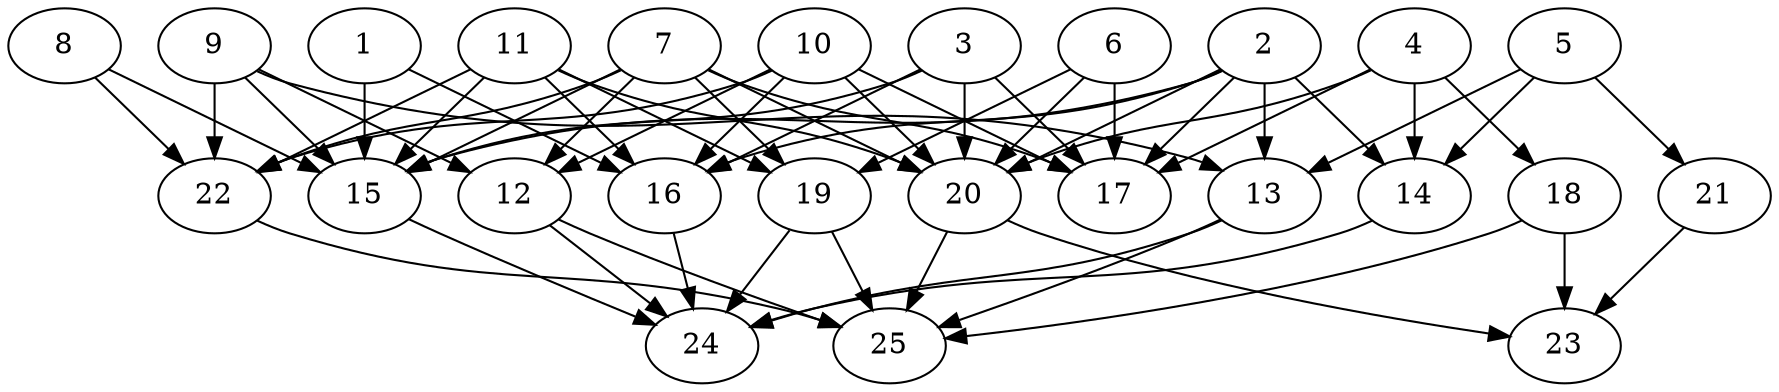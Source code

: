// DAG automatically generated by daggen at Thu Oct  3 14:00:39 2019
// ./daggen --dot -n 25 --ccr 0.4 --fat 0.7 --regular 0.5 --density 0.6 --mindata 5242880 --maxdata 52428800 
digraph G {
  1 [size="113976320", alpha="0.07", expect_size="45590528"] 
  1 -> 15 [size ="45590528"]
  1 -> 16 [size ="45590528"]
  2 [size="25384960", alpha="0.03", expect_size="10153984"] 
  2 -> 13 [size ="10153984"]
  2 -> 14 [size ="10153984"]
  2 -> 15 [size ="10153984"]
  2 -> 16 [size ="10153984"]
  2 -> 17 [size ="10153984"]
  2 -> 20 [size ="10153984"]
  3 [size="108357120", alpha="0.04", expect_size="43342848"] 
  3 -> 15 [size ="43342848"]
  3 -> 16 [size ="43342848"]
  3 -> 17 [size ="43342848"]
  3 -> 20 [size ="43342848"]
  4 [size="17131520", alpha="0.01", expect_size="6852608"] 
  4 -> 14 [size ="6852608"]
  4 -> 17 [size ="6852608"]
  4 -> 18 [size ="6852608"]
  4 -> 20 [size ="6852608"]
  5 [size="115543040", alpha="0.00", expect_size="46217216"] 
  5 -> 13 [size ="46217216"]
  5 -> 14 [size ="46217216"]
  5 -> 21 [size ="46217216"]
  6 [size="101056000", alpha="0.14", expect_size="40422400"] 
  6 -> 17 [size ="40422400"]
  6 -> 19 [size ="40422400"]
  6 -> 20 [size ="40422400"]
  7 [size="21949440", alpha="0.17", expect_size="8779776"] 
  7 -> 12 [size ="8779776"]
  7 -> 15 [size ="8779776"]
  7 -> 17 [size ="8779776"]
  7 -> 19 [size ="8779776"]
  7 -> 20 [size ="8779776"]
  7 -> 22 [size ="8779776"]
  8 [size="120133120", alpha="0.17", expect_size="48053248"] 
  8 -> 15 [size ="48053248"]
  8 -> 22 [size ="48053248"]
  9 [size="117416960", alpha="0.10", expect_size="46966784"] 
  9 -> 12 [size ="46966784"]
  9 -> 13 [size ="46966784"]
  9 -> 15 [size ="46966784"]
  9 -> 22 [size ="46966784"]
  10 [size="72773120", alpha="0.05", expect_size="29109248"] 
  10 -> 12 [size ="29109248"]
  10 -> 16 [size ="29109248"]
  10 -> 17 [size ="29109248"]
  10 -> 20 [size ="29109248"]
  10 -> 22 [size ="29109248"]
  11 [size="111869440", alpha="0.08", expect_size="44747776"] 
  11 -> 15 [size ="44747776"]
  11 -> 16 [size ="44747776"]
  11 -> 19 [size ="44747776"]
  11 -> 20 [size ="44747776"]
  11 -> 22 [size ="44747776"]
  12 [size="37242880", alpha="0.18", expect_size="14897152"] 
  12 -> 24 [size ="14897152"]
  12 -> 25 [size ="14897152"]
  13 [size="55029760", alpha="0.11", expect_size="22011904"] 
  13 -> 24 [size ="22011904"]
  13 -> 25 [size ="22011904"]
  14 [size="79367680", alpha="0.02", expect_size="31747072"] 
  14 -> 24 [size ="31747072"]
  15 [size="82892800", alpha="0.06", expect_size="33157120"] 
  15 -> 24 [size ="33157120"]
  16 [size="84177920", alpha="0.15", expect_size="33671168"] 
  16 -> 24 [size ="33671168"]
  17 [size="50158080", alpha="0.13", expect_size="20063232"] 
  18 [size="32824320", alpha="0.17", expect_size="13129728"] 
  18 -> 23 [size ="13129728"]
  18 -> 25 [size ="13129728"]
  19 [size="16476160", alpha="0.10", expect_size="6590464"] 
  19 -> 24 [size ="6590464"]
  19 -> 25 [size ="6590464"]
  20 [size="75491840", alpha="0.18", expect_size="30196736"] 
  20 -> 23 [size ="30196736"]
  20 -> 25 [size ="30196736"]
  21 [size="102512640", alpha="0.03", expect_size="41005056"] 
  21 -> 23 [size ="41005056"]
  22 [size="32512000", alpha="0.10", expect_size="13004800"] 
  22 -> 25 [size ="13004800"]
  23 [size="20838400", alpha="0.13", expect_size="8335360"] 
  24 [size="87490560", alpha="0.17", expect_size="34996224"] 
  25 [size="100490240", alpha="0.19", expect_size="40196096"] 
}
